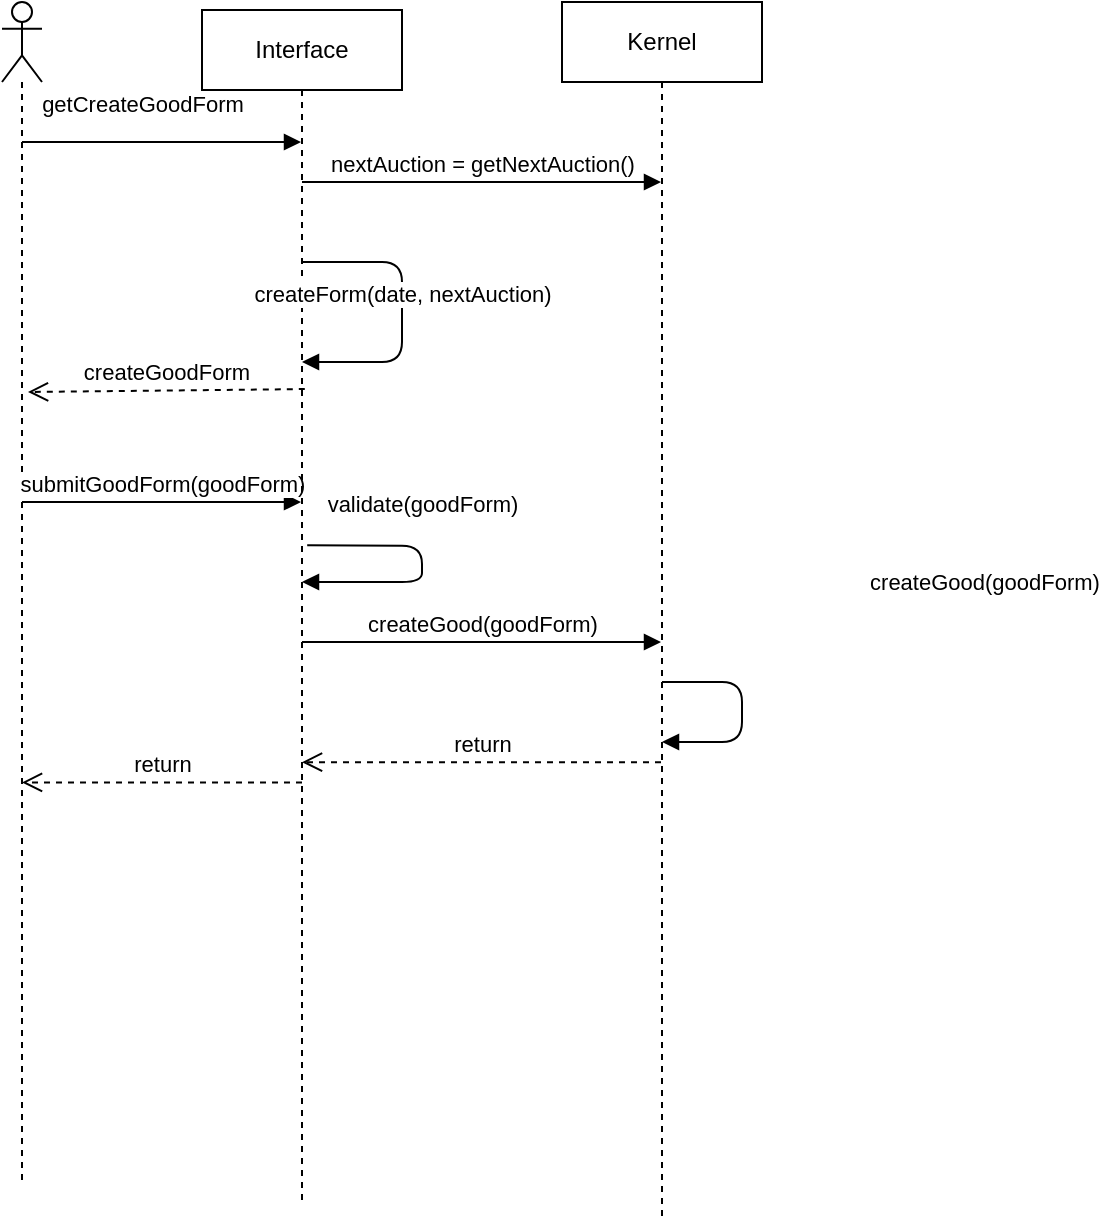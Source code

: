 <mxfile version="12.2.9" type="github" pages="1"><diagram id="olZx24BspEFWN0V0pp3W" name="Page-1"><mxGraphModel dx="758" dy="450" grid="1" gridSize="10" guides="1" tooltips="1" connect="1" arrows="1" fold="1" page="1" pageScale="1" pageWidth="850" pageHeight="1100" math="0" shadow="0"><root><mxCell id="0"/><mxCell id="1" parent="0"/><mxCell id="m9RyyA3W7Q1FEZjYYEsb-1" value="" style="shape=umlLifeline;participant=umlActor;perimeter=lifelinePerimeter;whiteSpace=wrap;html=1;container=1;collapsible=0;recursiveResize=0;verticalAlign=top;spacingTop=36;labelBackgroundColor=#ffffff;outlineConnect=0;" vertex="1" parent="1"><mxGeometry x="110" y="50" width="20" height="590" as="geometry"/></mxCell><mxCell id="m9RyyA3W7Q1FEZjYYEsb-5" value="&lt;div&gt;getCreateGoodForm&lt;/div&gt;" style="html=1;verticalAlign=bottom;endArrow=block;" edge="1" parent="m9RyyA3W7Q1FEZjYYEsb-1" target="m9RyyA3W7Q1FEZjYYEsb-3"><mxGeometry x="-0.14" y="10" width="80" relative="1" as="geometry"><mxPoint x="10" y="70" as="sourcePoint"/><mxPoint x="90" y="70" as="targetPoint"/><mxPoint as="offset"/></mxGeometry></mxCell><mxCell id="m9RyyA3W7Q1FEZjYYEsb-13" value="submitGoodForm(goodForm)" style="html=1;verticalAlign=bottom;endArrow=block;" edge="1" parent="m9RyyA3W7Q1FEZjYYEsb-1" target="m9RyyA3W7Q1FEZjYYEsb-3"><mxGeometry width="80" relative="1" as="geometry"><mxPoint x="10" y="250" as="sourcePoint"/><mxPoint x="90" y="250" as="targetPoint"/></mxGeometry></mxCell><mxCell id="m9RyyA3W7Q1FEZjYYEsb-3" value="Interface" style="shape=umlLifeline;perimeter=lifelinePerimeter;whiteSpace=wrap;html=1;container=1;collapsible=0;recursiveResize=0;outlineConnect=0;" vertex="1" parent="1"><mxGeometry x="210" y="54" width="100" height="596" as="geometry"/></mxCell><mxCell id="m9RyyA3W7Q1FEZjYYEsb-6" value="nextAuction = getNextAuction()" style="html=1;verticalAlign=bottom;endArrow=block;" edge="1" parent="m9RyyA3W7Q1FEZjYYEsb-3" target="m9RyyA3W7Q1FEZjYYEsb-4"><mxGeometry width="80" relative="1" as="geometry"><mxPoint x="50" y="86" as="sourcePoint"/><mxPoint x="130" y="86" as="targetPoint"/></mxGeometry></mxCell><mxCell id="m9RyyA3W7Q1FEZjYYEsb-7" value="createForm(date, nextAuction)" style="html=1;verticalAlign=bottom;endArrow=block;" edge="1" parent="m9RyyA3W7Q1FEZjYYEsb-3"><mxGeometry width="80" relative="1" as="geometry"><mxPoint x="50" y="126" as="sourcePoint"/><mxPoint x="50" y="176" as="targetPoint"/><Array as="points"><mxPoint x="100" y="126"/><mxPoint x="100" y="176"/></Array></mxGeometry></mxCell><mxCell id="m9RyyA3W7Q1FEZjYYEsb-16" value="createGood(goodForm)" style="html=1;verticalAlign=bottom;endArrow=block;" edge="1" parent="m9RyyA3W7Q1FEZjYYEsb-3" target="m9RyyA3W7Q1FEZjYYEsb-4"><mxGeometry width="80" relative="1" as="geometry"><mxPoint x="50" y="316" as="sourcePoint"/><mxPoint x="130" y="316" as="targetPoint"/></mxGeometry></mxCell><mxCell id="m9RyyA3W7Q1FEZjYYEsb-4" value="Kernel" style="shape=umlLifeline;perimeter=lifelinePerimeter;whiteSpace=wrap;html=1;container=1;collapsible=0;recursiveResize=0;outlineConnect=0;" vertex="1" parent="1"><mxGeometry x="390" y="50" width="100" height="610" as="geometry"/></mxCell><mxCell id="m9RyyA3W7Q1FEZjYYEsb-17" value="&lt;div&gt;createGood(goodForm)&lt;/div&gt;" style="html=1;verticalAlign=bottom;endArrow=block;" edge="1" parent="m9RyyA3W7Q1FEZjYYEsb-4" target="m9RyyA3W7Q1FEZjYYEsb-4"><mxGeometry x="0.272" y="-61" width="80" relative="1" as="geometry"><mxPoint x="50" y="340" as="sourcePoint"/><mxPoint x="90" y="390" as="targetPoint"/><Array as="points"><mxPoint x="90" y="340"/><mxPoint x="90" y="370"/></Array><mxPoint x="121" y="-10" as="offset"/></mxGeometry></mxCell><mxCell id="m9RyyA3W7Q1FEZjYYEsb-9" value="createGoodForm" style="html=1;verticalAlign=bottom;endArrow=open;dashed=1;endSize=8;exitX=0.514;exitY=0.318;exitDx=0;exitDy=0;exitPerimeter=0;" edge="1" parent="1" source="m9RyyA3W7Q1FEZjYYEsb-3"><mxGeometry relative="1" as="geometry"><mxPoint x="170" y="245" as="sourcePoint"/><mxPoint x="123" y="245" as="targetPoint"/></mxGeometry></mxCell><mxCell id="m9RyyA3W7Q1FEZjYYEsb-14" value="validate(goodForm)" style="html=1;verticalAlign=bottom;endArrow=block;exitX=0.526;exitY=0.449;exitDx=0;exitDy=0;exitPerimeter=0;" edge="1" parent="1" source="m9RyyA3W7Q1FEZjYYEsb-3" target="m9RyyA3W7Q1FEZjYYEsb-3"><mxGeometry x="-0.154" y="12" width="80" relative="1" as="geometry"><mxPoint x="280" y="320" as="sourcePoint"/><mxPoint x="370" y="320" as="targetPoint"/><Array as="points"><mxPoint x="320" y="322"/><mxPoint x="320" y="340"/></Array><mxPoint x="-12" y="-12" as="offset"/></mxGeometry></mxCell><mxCell id="m9RyyA3W7Q1FEZjYYEsb-18" value="return" style="html=1;verticalAlign=bottom;endArrow=open;dashed=1;endSize=8;entryX=0.5;entryY=0.631;entryDx=0;entryDy=0;entryPerimeter=0;" edge="1" parent="1" source="m9RyyA3W7Q1FEZjYYEsb-4" target="m9RyyA3W7Q1FEZjYYEsb-3"><mxGeometry relative="1" as="geometry"><mxPoint x="430" y="430" as="sourcePoint"/><mxPoint x="350" y="430" as="targetPoint"/></mxGeometry></mxCell><mxCell id="m9RyyA3W7Q1FEZjYYEsb-19" value="return" style="html=1;verticalAlign=bottom;endArrow=open;dashed=1;endSize=8;exitX=0.5;exitY=0.648;exitDx=0;exitDy=0;exitPerimeter=0;" edge="1" parent="1" source="m9RyyA3W7Q1FEZjYYEsb-3" target="m9RyyA3W7Q1FEZjYYEsb-1"><mxGeometry relative="1" as="geometry"><mxPoint x="220" y="440" as="sourcePoint"/><mxPoint x="140" y="440" as="targetPoint"/></mxGeometry></mxCell></root></mxGraphModel></diagram></mxfile>